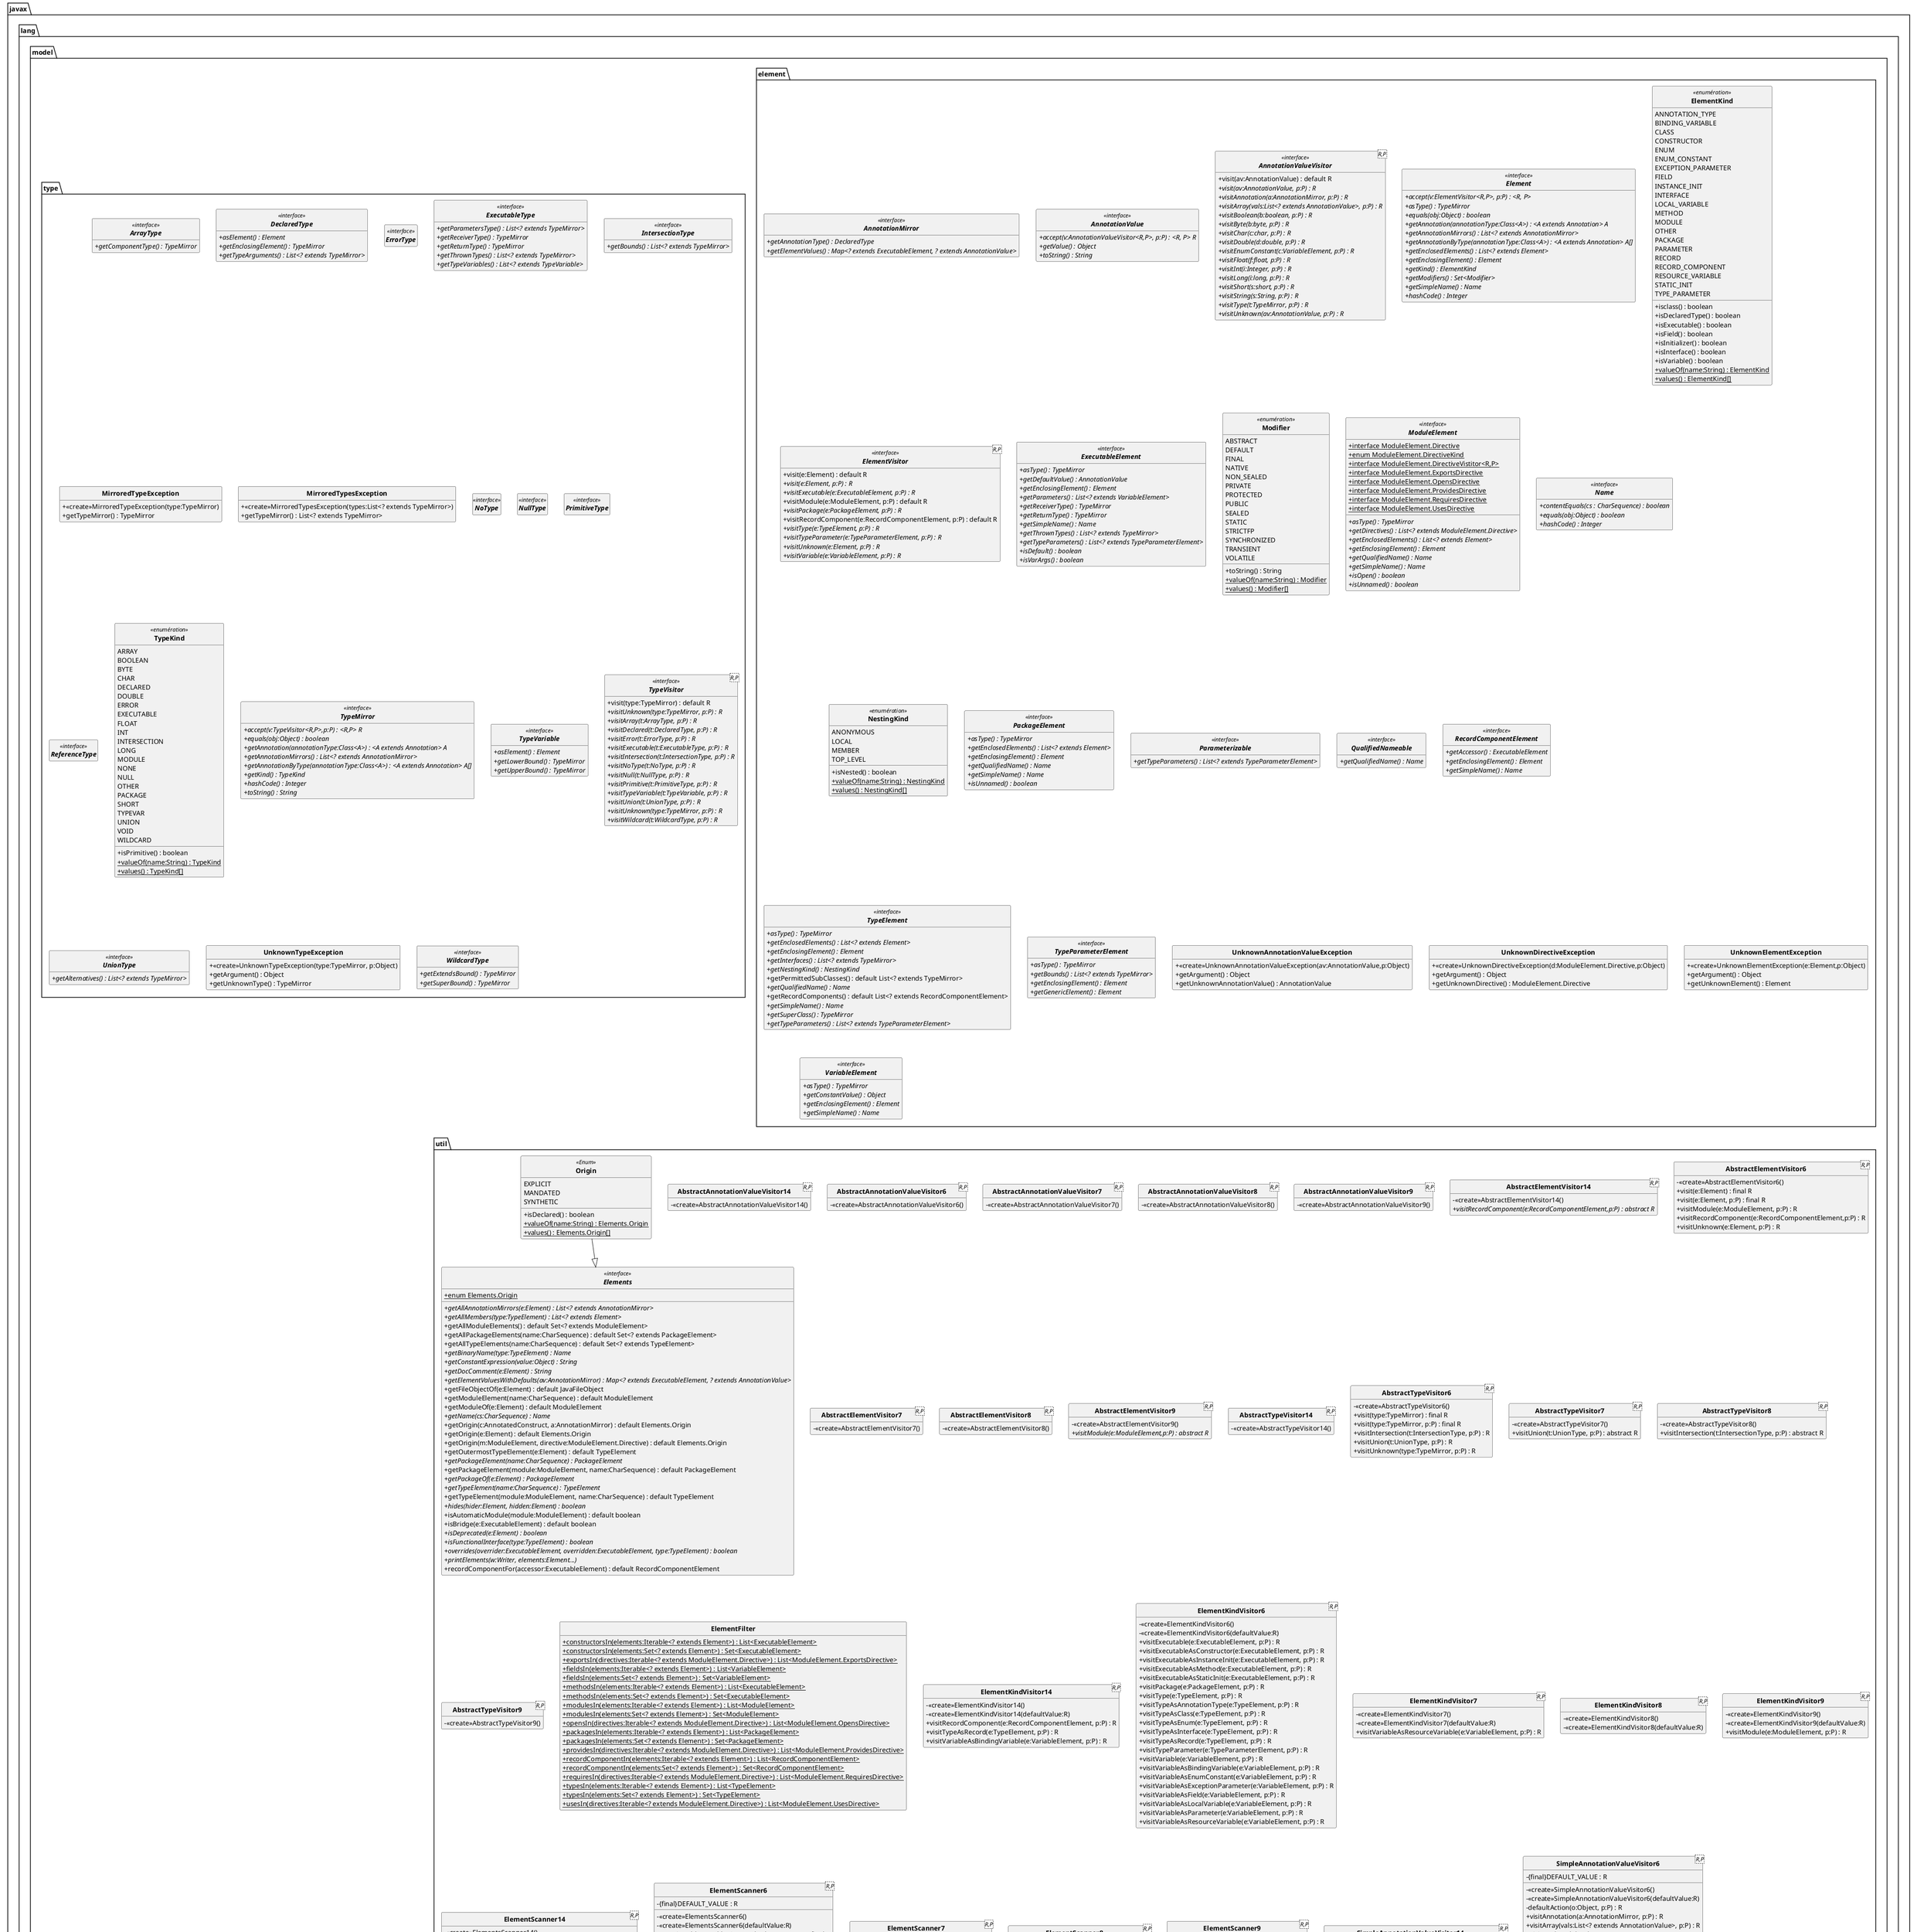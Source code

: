 @startuml
'https://plantuml.com/class-diagram
skinparam classAttributeIconSize 0
skinparam classFontStyle Bold
skinparam style strictuml
hide empty members

package javax.lang.model
{
    interface element.AnnotationMirror <<interface>>
    {
        +{abstract}getAnnotationType() : DeclaredType
        +{abstract}getElementValues() : Map<? extends ExecutableElement, ? extends AnnotationValue>
    }

    interface element.AnnotationValue <<interface>>
    {
        +{abstract}accept(v:AnnotationValueVisitor<R,P>, p:P) : <R, P> R
        +{abstract}getValue() : Object
        +{abstract}toString() : String
    }

    interface element.AnnotationValueVisitor<R,P> <<interface>>
    {
        + visit(av:AnnotationValue) : default R
        +{abstract}visit(av:AnnotationValue, p:P) : R
        +{abstract}visitAnnotation(a:AnnotationMirror, p:P) : R
        +{abstract}visitArray(vals:List<? extends AnnotationValue>, p:P) : R
        +{abstract}visitBoolean(b:boolean, p:P) : R
        +{abstract}visitByte(b:byte, p:P) : R
        +{abstract}visitChar(c:char, p:P) : R
        +{abstract}visitDouble(d:double, p:P) : R
        +{abstract}visitEnumConstant(c:VariableElement, p:P) : R
        +{abstract}visitFloat(f:float, p:P) : R
        +{abstract}visitInt(i:Integer, p:P) : R
        +{abstract}visitLong(i:long, p:P) : R
        +{abstract}visitShort(s:short, p:P) : R
        +{abstract}visitString(s:String, p:P) : R
        +{abstract}visitType(t:TypeMirror, p:P) : R
        +{abstract}visitUnknown(av:AnnotationValue, p:P) : R
    }
    interface element.Element <<interface>>
    {
        +{abstract}accept(v:ElementVisitor<R,P>, p:P) : <R, P>
        +{abstract}asType() : TypeMirror
        +{abstract}equals(obj:Object) : boolean
        +{abstract}getAnnotation(annotationType:Class<A>) : <A extends Annotation> A
        +{abstract}getAnnotationMirrors() : List<? extends AnnotationMirror>
        +{abstract}getAnnotationByType(annotationType:Class<A>) : <A extends Annotation> A[]
        +{abstract}getEnclosedElements() : List<? extends Element>
        +{abstract}getEnclosingElement() : Element
        +{abstract}getKind() : ElementKind
        +{abstract}getModifiers() : Set<Modifier>
        +{abstract}getSimpleName() : Name
        +{abstract}hashCode() : Integer
    }

    enum element.ElementKind <<enumération>>
    {
        ANNOTATION_TYPE
        BINDING_VARIABLE
        CLASS
        CONSTRUCTOR
        ENUM
        ENUM_CONSTANT
        EXCEPTION_PARAMETER
        FIELD
        INSTANCE_INIT
        INTERFACE
        LOCAL_VARIABLE
        METHOD
        MODULE
        OTHER
        PACKAGE
        PARAMETER
        RECORD
        RECORD_COMPONENT
        RESOURCE_VARIABLE
        STATIC_INIT
        TYPE_PARAMETER
        +isclass() : boolean
        +isDeclaredType() : boolean
        +isExecutable() : boolean
        +isField() : boolean
        +isInitializer() : boolean
        +isInterface() : boolean
        +isVariable() : boolean
        +{static}valueOf(name:String) : ElementKind
        +{static}values() : ElementKind[]
    }

    interface element.ElementVisitor<R,P> <<interface>>
    {
        + visit(e:Element) : default R
        +{abstract}visit(e:Element, p:P) : R
        +{abstract}visitExecutable(e:ExecutableElement, p:P) : R
        + visitModule(e:ModuleElement, p:P) : default R
        +{abstract}visitPackage(e:PackageElement, p:P) : R
        + visitRecordComponent(e:RecordComponentElement, p:P) : default R
        +{abstract}visitType(e:TypeElement, p:P) : R
        +{abstract}visitTypeParameter(e:TypeParameterElement, p:P) : R
        +{abstract}visitUnknown(e:Element, p:P) : R
        +{abstract}visitVariable(e:VariableElement, p:P) : R
    }

    interface element.ExecutableElement <<interface>>
    {
        +{abstract}asType() : TypeMirror
        +{abstract}getDefaultValue() : AnnotationValue
        +{abstract}getEnclosingElement() : Element
        +{abstract}getParameters() : List<? extends VariableElement>
        +{abstract}getReceiverType() : TypeMirror
        +{abstract}getReturnType() : TypeMirror
        +{abstract}getSimpleName() : Name
        +{abstract}getThrownTypes() : List<? extends TypeMirror>
        +{abstract}getTypeParameters() : List<? extends TypeParameterElement>
        +{abstract}isDefault() : boolean
        +{abstract}isVarArgs() : boolean
    }

    enum element.Modifier <<enumération>>
    {
        ABSTRACT
        DEFAULT
        FINAL
        NATIVE
        NON_SEALED
        PRIVATE
        PROTECTED
        PUBLIC
        SEALED
        STATIC
        STRICTFP
        SYNCHRONIZED
        TRANSIENT
        VOLATILE
        + toString() : String
        +{static}valueOf(name:String) : Modifier
        +{static}values() : Modifier[]
    }

    interface element.ModuleElement <<interface>>
    {
        +{static}interface ModuleElement.Directive
        +{static}enum ModuleElement.DirectiveKind
        +{static}interface ModuleElement.DirectiveVistitor<R,P>
        +{static}interface ModuleElement.ExportsDirective
        +{static}interface ModuleElement.OpensDirective
        +{static}interface ModuleElement.ProvidesDirective
        +{static}interface ModuleElement.RequiresDirective
        +{static}interface ModuleElement.UsesDirective
        +{abstract}asType() : TypeMirror
        +{abstract}getDirectives() : List<? extends ModuleElement.Directive>
        +{abstract}getEnclosedElements() : List<? extends Element>
        +{abstract}getEnclosingElement() : Element
        +{abstract}getQualifiedName() : Name
        +{abstract}getSimpleName() : Name
        +{abstract}isOpen() : boolean
        +{abstract}isUnnamed() : boolean
    }

    interface element.Name <<interface>>
    {
        +{abstract}contentEquals(cs : CharSequence) : boolean
        +{abstract}equals(obj:Object) : boolean
        +{abstract}hashCode() : Integer
    }

    enum element.NestingKind <<enumération>>
    {
        ANONYMOUS
        LOCAL
        MEMBER
        TOP_LEVEL
        + isNested() : boolean
        +{static}valueOf(name:String) : NestingKind
        +{static}values() : NestingKind[]
    }

    interface element.PackageElement <<interface>>
    {
        +{abstract}asType() : TypeMirror
        +{abstract}getEnclosedElements() : List<? extends Element>
        +{abstract}getEnclosingElement() : Element
        +{abstract}getQualifiedName() : Name
        +{abstract}getSimpleName() : Name
        +{abstract}isUnnamed() : boolean
    }

    interface element.Parameterizable <<interface>>
    {
        +{abstract}getTypeParameters() : List<? extends TypeParameterElement>
    }

    interface element.QualifiedNameable <<interface>>
    {
        +{abstract}getQualifiedName() : Name
    }

    interface element.RecordComponentElement <<interface>>
    {
        +{abstract}getAccessor() : ExecutableElement
        +{abstract}getEnclosingElement() : Element
        +{abstract}getSimpleName() : Name
    }

    interface element.TypeElement <<interface>>
    {
        +{abstract}asType() : TypeMirror
        +{abstract}getEnclosedElements() : List<? extends Element>
        +{abstract}getEnclosingElement() : Element
        +{abstract}getInterfaces() : List<? extends TypeMirror>
        +{abstract}getNestingKind() : NestingKind
        + getPermittedSubClasses() : default List<? extends TypeMirror>
        +{abstract}getQualifiedName() : Name
        + getRecordComponents() : default List<? extends RecordComponentElement>
        +{abstract}getSimpleName() : Name
        +{abstract}getSuperClass() : TypeMirror
        +{abstract}getTypeParameters() : List<? extends TypeParameterElement>
    }

    interface element.TypeParameterElement <<interface>>
    {
        +{abstract}asType() : TypeMirror
        +{abstract}getBounds() : List<? extends TypeMirror>
        +{abstract}getEnclosingElement() : Element
        +{abstract}getGenericElement() : Element
    }

    class element.UnknownAnnotationValueException
    {
        +<<create>>UnknownAnnotationValueException(av:AnnotationValue,p:Object)
        + getArgument() : Object
        + getUnknownAnnotationValue() : AnnotationValue
    }

    class element.UnknownDirectiveException
    {
        +<<create>>UnknownDirectiveException(d:ModuleElement.Directive,p:Object)
        + getArgument() : Object
        + getUnknownDirective() : ModuleElement.Directive
    }

    class element.UnknownElementException
    {
        +<<create>>UnknownElementException(e:Element,p:Object)
        + getArgument() : Object
        + getUnknownElement() : Element
    }

    interface element.VariableElement <<interface>>
    {
        +{abstract}asType() : TypeMirror
        +{abstract}getConstantValue() : Object
        +{abstract}getEnclosingElement() : Element
        +{abstract}getSimpleName() : Name
    }

    interface type.ArrayType <<interface>>
    {
        +{abstract}getComponentType() : TypeMirror
    }

    interface type.DeclaredType <<interface>>
    {
        +{abstract}asElement() : Element
        +{abstract}getEnclosingElement() : TypeMirror
        +{abstract}getTypeArguments() : List<? extends TypeMirror>
    }

    interface type.ErrorType <<interface>>

    interface type.ExecutableType <<interface>>
    {
        +{abstract}getParametersType() : List<? extends TypeMirror>
        +{abstract}getReceiverType() : TypeMirror
        +{abstract}getReturnType() : TypeMirror
        +{abstract}getThrownTypes() : List<? extends TypeMirror>
        +{abstract}getTypeVariables() : List<? extends TypeVariable>
    }

    interface type.IntersectionType <<interface>>
    {
        +{abstract}getBounds() : List<? extends TypeMirror>
    }

    class type.MirroredTypeException
    {
        +<<create>>MirroredTypeException(type:TypeMirror)
        + getTypeMirror() : TypeMirror
    }

    class type.MirroredTypesException
    {
        +<<create>>MirroredTypesException(types:List<? extends TypeMirror>)
        + getTypeMirror() : List<? extends TypeMirror>
    }

    interface type.NoType <<interface>>

    interface type.NullType <<interface>>

    interface type.PrimitiveType <<interface>>

    interface type.ReferenceType <<interface>>

    enum type.TypeKind <<enumération>>
    {
        ARRAY
        BOOLEAN
        BYTE
        CHAR
        DECLARED
        DOUBLE
        ERROR
        EXECUTABLE
        FLOAT
        INT
        INTERSECTION
        LONG
        MODULE
        NONE
        NULL
        OTHER
        PACKAGE
        SHORT
        TYPEVAR
        UNION
        VOID
        WILDCARD

        + isPrimitive() : boolean
        +{static}valueOf(name:String) : TypeKind
        +{static}values() : TypeKind[]
    }

    interface type.TypeMirror <<interface>>
    {
        +{abstract}accept(v:TypeVisitor<R,P>,p:P) : <R,P> R
        +{abstract}equals(obj:Object) : boolean
        +{abstract}getAnnotation(annotationType:Class<A>) : <A extends Annotation> A
        +{abstract}getAnnotationMirrors() : List<? extends AnnotationMirror>
        +{abstract}getAnnotationByType(annotationType:Class<A>) : <A extends Annotation> A[]
        +{abstract}getKind() : TypeKind
        +{abstract}hashCode() : Integer
        +{abstract}toString() : String
    }

    interface type.TypeVariable <<interface>>
    {
        +{abstract}asElement() : Element
        +{abstract}getLowerBound() : TypeMirror
        +{abstract}getUpperBound() : TypeMirror
    }

    interface type.TypeVisitor<R,P> <<interface>>
    {
        + visit(type:TypeMirror) : default R
        +{abstract}visitUnknown(type:TypeMirror, p:P) : R
        +{abstract}visitArray(t:ArrayType, p:P) : R
        +{abstract}visitDeclared(t:DeclaredType, p:P) : R
        +{abstract}visitError(t:ErrorType, p:P) : R
        +{abstract}visitExecutable(t:ExecutableType, p:P) : R
        +{abstract}visitIntersection(t:IntersectionType, p:P) : R
        +{abstract}visitNoType(t:NoType, p:P) : R
        +{abstract}visitNull(t:NullType, p:P) : R
        +{abstract}visitPrimitive(t:PrimitiveType, p:P) : R
        +{abstract}visitTypeVariable(t:TypeVariable, p:P) : R
        +{abstract}visitUnion(t:UnionType, p:P) : R
        +{abstract}visitUnknown(type:TypeMirror, p:P) : R
        +{abstract}visitWildcard(t:WildcardType, p:P) : R
    }

    interface type.UnionType <<interface>>
    {
        +{abstract}getAlternatives() : List<? extends TypeMirror>
    }

    class type.UnknownTypeException
    {
        +<<create>>UnknownTypeException(type:TypeMirror, p:Object)
        + getArgument() : Object
        + getUnknownType() : TypeMirror
    }

    interface type.WildcardType <<interface>>
    {
        +{abstract}getExtendsBound() : TypeMirror
        +{abstract}getSuperBound() : TypeMirror
    }

    class util.AbstractAnnotationValueVisitor14<R,P>
    {
        -<<create>>AbstractAnnotationValueVisitor14()
    }

    class util.AbstractAnnotationValueVisitor6<R,P>
        {
            -<<create>>AbstractAnnotationValueVisitor6()
        }

    class util.AbstractAnnotationValueVisitor7<R,P>
        {
            -<<create>>AbstractAnnotationValueVisitor7()
        }

    class util.AbstractAnnotationValueVisitor8<R,P>
        {
            -<<create>>AbstractAnnotationValueVisitor8()
        }

    class util.AbstractAnnotationValueVisitor9<R,P>
        {
            -<<create>>AbstractAnnotationValueVisitor9()
        }

    class util.AbstractElementVisitor14<R,P>
    {
        -<<create>>AbstractElementVisitor14()
        +{abstract}visitRecordComponent(e:RecordComponentElement,p:P) : abstract R
    }

    class util.AbstractElementVisitor6<R,P>
    {
        -<<create>>AbstractElementVisitor6()
        + visit(e:Element) : final R
        + visit(e:Element, p:P) : final R
        + visitModule(e:ModuleElement, p:P) : R
        + visitRecordComponent(e:RecordComponentElement,p:P) : R
        + visitUnknown(e:Element, p:P) : R
    }

    class util.AbstractElementVisitor7<R,P>
        {
            -<<create>>AbstractElementVisitor7()
        }

    class util.AbstractElementVisitor8<R,P>
        {
            -<<create>>AbstractElementVisitor8()
        }

    class util.AbstractElementVisitor9<R,P>
        {
            -<<create>>AbstractElementVisitor9()
            +{abstract}visitModule(e:ModuleElement,p:P) : abstract R
        }

    class util.AbstractTypeVisitor14<R,P>
    {
        -<<create>>AbstractTypeVisitor14()
    }

    class util.AbstractTypeVisitor6<R,P>
    {
        -<<create>>AbstractTypeVisitor6()
        + visit(type:TypeMirror) : final R
        + visit(type:TypeMirror, p:P) : final R
        + visitIntersection(t:IntersectionType, p:P) : R
        + visitUnion(t:UnionType, p:P) : R
        + visitUnknown(type:TypeMirror, p:P) : R
    }

    class util.AbstractTypeVisitor7<R,P>
    {
        -<<create>>AbstractTypeVisitor7()
        + visitUnion(t:UnionType, p:P) : abstract R
    }

    class util.AbstractTypeVisitor8<R,P>
    {
        -<<create>>AbstractTypeVisitor8()
        + visitIntersection(t:IntersectionType, p:P) : abstract R
    }

    class util.AbstractTypeVisitor9<R,P>
    {
        -<<create>>AbstractTypeVisitor9()
    }

    class util.ElementFilter
    {
        +{static}constructorsIn(elements:Iterable<? extends Element>) : List<ExecutableElement>
        +{static}constructorsIn(elements:Set<? extends Element>) : Set<ExecutableElement>
        +{static}exportsIn(directives:Iterable<? extends ModuleElement.Directive>) : List<ModuleElement.ExportsDirective>
        +{static}fieldsIn(elements:Iterable<? extends Element>) : List<VariableElement>
        +{static}fieldsIn(elements:Set<? extends Element>) : Set<VariableElement>
        +{static}methodsIn(elements:Iterable<? extends Element>) : List<ExecutableElement>
        +{static}methodsIn(elements:Set<? extends Element>) : Set<ExecutableElement>
        +{static}modulesIn(elements:Iterable<? extends Element>) : List<ModuleElement>
        +{static}modulesIn(elements:Set<? extends Element>) : Set<ModuleElement>
        +{static}opensIn(directives:Iterable<? extends ModuleElement.Directive>) : List<ModuleElement.OpensDirective>
        +{static}packagesIn(elements:Iterable<? extends Element>) : List<PackageElement>
        +{static}packagesIn(elements:Set<? extends Element>) : Set<PackageElement>
        +{static}providesIn(directives:Iterable<? extends ModuleElement.Directive>) : List<ModuleElement.ProvidesDirective>
        +{static}recordComponentIn(elements:Iterable<? extends Element>) : List<RecordComponentElement>
        +{static}recordComponentIn(elements:Set<? extends Element>) : Set<RecordComponentElement>
        +{static}requiresIn(directives:Iterable<? extends ModuleElement.Directive>) : List<ModuleElement.RequiresDirective>
        +{static}typesIn(elements:Iterable<? extends Element>) : List<TypeElement>
        +{static}typesIn(elements:Set<? extends Element>) : Set<TypeElement>
        +{static}usesIn(directives:Iterable<? extends ModuleElement.Directive>) : List<ModuleElement.UsesDirective>

    }

    class util.ElementKindVisitor14<R,P>
    {
        -<<create>>ElementKindVisitor14()
        -<<create>>ElementKindVisitor14(defaultValue:R)
        + visitRecordComponent(e:RecordComponentElement, p:P) : R
        + visitTypeAsRecord(e:TypeElement, p:P) : R
        + visitVariableAsBindingVariable(e:VariableElement, p:P) : R
    }

    class util.ElementKindVisitor6<R,P>
    {
        -<<create>>ElementKindVisitor6()
        -<<create>>ElementKindVisitor6(defaultValue:R)
        + visitExecutable(e:ExecutableElement, p:P) : R
        + visitExecutableAsConstructor(e:ExecutableElement, p:P) : R
        + visitExecutableAsInstanceInit(e:ExecutableElement, p:P) : R
        + visitExecutableAsMethod(e:ExecutableElement, p:P) : R
        + visitExecutableAsStaticInit(e:ExecutableElement, p:P) : R
        + visitPackage(e:PackageElement, p:P) : R
        + visitType(e:TypeElement, p:P) : R
        + visitTypeAsAnnotationType(e:TypeElement, p:P) : R
        + visitTypeAsClass(e:TypeElement, p:P) : R
        + visitTypeAsEnum(e:TypeElement, p:P) : R
        + visitTypeAsInterface(e:TypeElement, p:P) : R
        + visitTypeAsRecord(e:TypeElement, p:P) : R
        + visitTypeParameter(e:TypeParameterElement, p:P) : R
        + visitVariable(e:VariableElement, p:P) : R
        + visitVariableAsBindingVariable(e:VariableElement, p:P) : R
        + visitVariableAsEnumConstant(e:VariableElement, p:P) : R
        + visitVariableAsExceptionParameter(e:VariableElement, p:P) : R
        + visitVariableAsField(e:VariableElement, p:P) : R
        + visitVariableAsLocalVariable(e:VariableElement, p:P) : R
        + visitVariableAsParameter(e:VariableElement, p:P) : R
        + visitVariableAsResourceVariable(e:VariableElement, p:P) : R
    }

    class util.ElementKindVisitor7<R,P>
    {
        -<<create>>ElementKindVisitor7()
        -<<create>>ElementKindVisitor7(defaultValue:R)
        + visitVariableAsResourceVariable(e:VariableElement, p:P) : R
    }

    class util.ElementKindVisitor8<R,P>
    {
        -<<create>>ElementKindVisitor8()
        -<<create>>ElementKindVisitor8(defaultValue:R)
    }

    class util.ElementKindVisitor9<R,P>
    {
        -<<create>>ElementKindVisitor9()
        -<<create>>ElementKindVisitor9(defaultValue:R)
        + visitModule(e:ModuleElement, p:P) : R
    }

    interface util.Elements <<interface>>
    {
        +{static}enum Elements.Origin
        +{abstract}getAllAnnotationMirrors(e:Element) : List<? extends AnnotationMirror>
        +{abstract}getAllMembers(type:TypeElement) : List<? extends Element>
        + getAllModuleElements() : default Set<? extends ModuleElement>
        + getAllPackageElements(name:CharSequence) : default Set<? extends PackageElement>
        + getAllTypeElements(name:CharSequence) : default Set<? extends TypeElement>
        +{abstract}getBinaryName(type:TypeElement) : Name
        +{abstract}getConstantExpression(value:Object) : String
        +{abstract}getDocComment(e:Element) : String
        +{abstract}getElementValuesWithDefaults(av:AnnotationMirror) : Map<? extends ExecutableElement, ? extends AnnotationValue>
        + getFileObjectOf(e:Element) : default JavaFileObject
        + getModuleElement(name:CharSequence) : default ModuleElement
        + getModuleOf(e:Element) : default ModuleElement
        +{abstract}getName(cs:CharSequence) : Name
        + getOrigin(c:AnnotatedConstruct, a:AnnotationMirror) : default Elements.Origin
        + getOrigin(e:Element) : default Elements.Origin
        + getOrigin(m:ModuleElement, directive:ModuleElement.Directive) : default Elements.Origin
        + getOutermostTypeElement(e:Element) : default TypeElement
        +{abstract}getPackageElement(name:CharSequence) : PackageElement
        + getPackageElement(module:ModuleElement, name:CharSequence) : default PackageElement
        +{abstract}getPackageOf(e:Element) : PackageElement
        +{abstract}getTypeElement(name:CharSequence) : TypeElement
        + getTypeElement(module:ModuleElement, name:CharSequence) : default TypeElement
        +{abstract}hides(hider:Element, hidden:Element) : boolean
        + isAutomaticModule(module:ModuleElement) : default boolean
        + isBridge(e:ExecutableElement) : default boolean
        +{abstract}isDeprecated(e:Element) : boolean
        +{abstract}isFunctionalInterface(type:TypeElement) : boolean
        +{abstract}overrides(overrider:ExecutableElement, overridden:ExecutableElement, type:TypeElement) : boolean
        +{abstract}printElements(w:Writer, elements:Element...)
        + recordComponentFor(accessor:ExecutableElement) : default RecordComponentElement

    }

    enum util.Origin <<Enum>>
    {
        EXPLICIT
        MANDATED
        SYNTHETIC
        + isDeclared() : boolean
        +{static}valueOf(name:String) : Elements.Origin
        +{static}values() : Elements.Origin[]
    }

    util.Origin --|> util.Elements

    class util.ElementScanner14<R,P>
    {
        -<<create>>ElementsScanner14()
        -<<create>>ElementsScanner14(defaultValue:R)
        + visitExecutable(e:ExecutableElement, p:P) : R
        + visitRecordComponent(e:RecordComponentElement, p:P) : R
        + visitType(e:TypeElement, p:P) : R
    }

    class util.ElementScanner6<R,P>
    {
        -{final}DEFAULT_VALUE : R
        -<<create>>ElementsScanner6()
        -<<create>>ElementsScanner6(defaultValue:R)
        + scan(iterable:Iterable<? extends Element>, p:P) : final R
        + scan(e:Element) : final R
        + scan(e:Element, p:P) : R
        + visitExecutable(e:ExecutableElement, p:P) : R
        + visitPackage(e:PackageElement, p:P) : R
        + visitType(e:TypeElement, p:P) : R
        + visitTypeParameter(e:TypeParameterElement, p:P) : R
        + visitVariable(e:VariableElement, p:P) : R
    }

    class util.ElementScanner7<R,P>
    {
        -<<create>> ElementsScanner7()
        -<<create>> ElementsScanner7(defaultValue:R)
        + visitVariable(e:VariableElement, p:P) : R
    }

    class util.ElementScanner8<R,P>
    {
        -<<create>> ElementsScanner8()
        -<<create>> ElementsScanner8(defaultValue:R)
    }

    class util.ElementScanner9<R,P>
    {
        -<<create>>ElementsScanner9()
        -<<create>>ElementsScanner9(defaultValue:R)
        + visitModule(e:ModuleElement, p:P) : R
    }

    class util.SimpleAnnotationValueVisitor14<R,P>
    {
        -<<create>>SimpleAnnotationValueVisitor14()
        -<<create>>SimpleAnnotationValueVisitor14(defaultValue:R)
    }

    class util.SimpleAnnotationValueVisitor6<R,P>
    {
        -{final}DEFAULT_VALUE : R
        -<<create>>SimpleAnnotationValueVisitor6()
        -<<create>>SimpleAnnotationValueVisitor6(defaultValue:R)
        - defaultAction(o:Object, p:P) : R
        + visitAnnotation(a:AnnotationMirror, p:P) : R
        + visitArray(vals:List<? extends AnnotationValue>, p:P) : R
        + visitBoolean(b:boolean, p:P) : R
        + visitByte(b:byte, p:P) : R
        + visitChar(c:char, p:P) : R
        + visitDouble(d:double, p:P) : R
        + visitEnumConstant(c:VariableElement, p:P) : R
        + visitFloat(f:Float, p:P) : R
        + visitInt(i:Integer, p:P) : R
        + visitLong(i:long , p:P) : R
        + visitShort(s:short, p:P) : R
        + visitString(s:String, p:P) : R
        + visitType(t:TypeMirror, p:P) : R
    }

    class util.SimpleAnnotationValueVisitor7<R,P>
    {
        -<<create>>SimpleAnnotationValueVisitor7()
        -<<create>>SimpleAnnotationValueVisitor7(defaultValue:R)
    }

    class util.SimpleAnnotationValueVisitor8<R,P>
    {
        -<<create>>SimpleAnnotationValueVisitor8()
        -<<create>>SimpleAnnotationValueVisitor8(defaultValue:R)
    }

    class util.SimpleAnnotationValueVisitor9<R,P>
    {
        -<<create>>SimpleAnnotationValueVisitor9()
        -<<create>>SimpleAnnotationValueVisitor9(defaultValue:R)
    }

    class util.SimpleElementVisitor14<R,P>
    {
        -<<create>>SimpleElementVisitor14()
        -<<create>>SimpleElementVisitor14(defaultValue:R)
        + visitRecordComponent(e:RecordComponentElement, p:P) : R
    }

    class util.SimpleElementVisitor6<R,P>
    {
        -{final}DEFAULT_VALUE : R
        -<<create>>SimpleElementVisitor6()
        -<<create>>SimpleElementVisitor6(defaultValue:R)
        - defaultAction(e:Element, p:P) : R
        + visitExecutable(e:ExecutableElement, p:P) : R
        + visitPackage(e:PackageElement, p:P) : R
        + visitType(e:TypeElement, p:P) : R
        + visitTypeParameter(e:TypeParameterElement, p:P) : R
        + visitVariable(e:VariableElement, p:P) : R
    }

    class util.SimpleElementVisitor7<R,P>
    {
        -<<create>>SimpleElementVisitor7()
        -<<create>>SimpleElementVisitor7(defaultValue:R)
        +visitVariable(e:VariableElement, p:P) : R
    }

    class util.SimpleElementVisitor8<R,P>
    {
        -<<create>>SimpleElementVisitor8()
        +<<create>>SimpleElementVisitor8(defaultValue:R)
    }

    class util.SimpleElementVisitor9<R,P>
    {
        -<<create>>SimpleElementVisitor9()
        -<<create>>SimpleElementVisitor9(defaultValue:R)
        + visitModule(e:ModuleElement, p:P) : R
    }

    class util.SimpleTypeVisitor14<R,P>
    {
        -<<create>>SimpleTypeVisitor14()
        -<<create>>SimpleTypeVisitor14(defaultValue:R)
    }

    class util.SimpleTypeVisitor6<R,P>
    {
        -{final}DEFAULT_VALUE : R
        -<<create>>SimpleTypeVisitor6()
        -<<create>>SimpleTypeVisitor6(defaultValue:R)
    }

    class util.SimpleTypeVisitor7<R,P>
    {

    }

    class util.SimpleTypeVisitor8<R,P>
    {

    }

    class util.SimpleTypeVisitor9<R,P>
    {

    }
}

@enduml